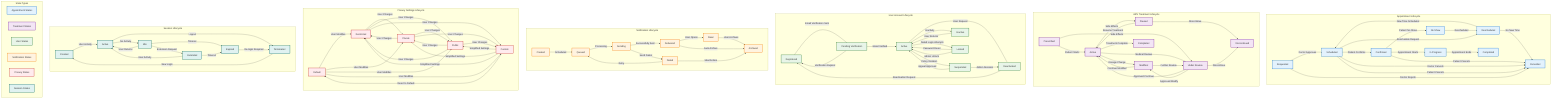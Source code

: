 graph TB
    %% Appointment States
    subgraph "Appointment Lifecycle"
        A1[Requested]
        A2[Scheduled]
        A3[Confirmed]
        A4[In Progress]
        A5[Completed]
        A6[Cancelled]
        A7[No Show]
        A8[Rescheduled]
        
        A1 -->|Doctor Approves| A2
        A1 -->|Doctor Rejects| A6
        A2 -->|Patient Confirms| A3
        A2 -->|Patient Cancels| A6
        A2 -->|Doctor Cancels| A6
        A2 -->|Reschedule Request| A8
        A3 -->|Appointment Starts| A4
        A3 -->|Patient Cancels| A6
        A3 -->|Patient No Show| A7
        A4 -->|Appointment Ends| A5
        A8 -->|New Time Scheduled| A2
        A8 -->|No New Time| A6
        A7 -->|Rescheduled| A8
    end
    
    %% ARV Treatment States
    subgraph "ARV Treatment Lifecycle"
        T1[Prescribed]
        T2[Active]
        T3[Paused]
        T4[Modified]
        T5[Completed]
        T6[Discontinued]
        T7[Under Review]
        
        T1 -->|Patient Starts| T2
        T1 -->|Side Effects| T7
        T2 -->|Side Effects| T3
        T2 -->|Dosage Change| T4
        T2 -->|Treatment Complete| T5
        T2 -->|Medical Review| T7
        T3 -->|Resume Treatment| T2
        T3 -->|Discontinue| T6
        T4 -->|Continue Modified| T2
        T4 -->|Further Review| T7
        T7 -->|Approved Continue| T2
        T7 -->|Approved Modify| T4
        T7 -->|Discontinue| T6
    end
    
    %% User Account States
    subgraph "User Account Lifecycle"
        U1[Registered]
        U2[Pending Verification]
        U3[Active]
        U4[Suspended]
        U5[Inactive]
        U6[Locked]
        U7[Deactivated]
        
        U1 -->|Email Verification Sent| U2
        U2 -->|Email Verified| U3
        U2 -->|Verification Expired| U1
        U3 -->|Policy Violation| U4
        U3 -->|Inactivity| U5
        U3 -->|Failed Login Attempts| U6
        U3 -->|User Request| U7
        U4 -->|Appeal Approved| U3
        U4 -->|Admin Decision| U7
        U5 -->|User Returns| U3
        U6 -->|Password Reset| U3
        U6 -->|Admin Unlock| U3
        U7 -->|Reactivation Request| U1
    end
    
    %% Notification States
    subgraph "Notification Lifecycle"
        N1[Created]
        N2[Queued]
        N3[Sending]
        N4[Delivered]
        N5[Failed]
        N6[Read]
        N7[Archived]
        
        N1 -->|Scheduled| N2
        N2 -->|Processing| N3
        N3 -->|Successfully Sent| N4
        N3 -->|Send Failed| N5
        N4 -->|User Opens| N6
        N4 -->|Auto Archive| N7
        N5 -->|Retry| N2
        N5 -->|Max Retries| N7
        N6 -->|User Archives| N7
    end
    
    %% Patient Privacy States
    subgraph "Privacy Settings Lifecycle"
        P1[Default]
        P2[Restricted]
        P3[Private]
        P4[Public]
        P5[Custom]
        
        P1 -->|User Modifies| P2
        P1 -->|User Modifies| P3
        P1 -->|User Modifies| P4
        P1 -->|User Modifies| P5
        P2 -->|User Changes| P3
        P2 -->|User Changes| P4
        P2 -->|User Changes| P5
        P3 -->|User Changes| P2
        P3 -->|User Changes| P4
        P3 -->|User Changes| P5
        P4 -->|User Changes| P2
        P4 -->|User Changes| P3
        P4 -->|User Changes| P5
        P5 -->|Reset to Default| P1
        P5 -->|Simplified Settings| P2
        P5 -->|Simplified Settings| P3
        P5 -->|Simplified Settings| P4
    end
    
    %% System Session States
    subgraph "Session Lifecycle"
        S1[Created]
        S2[Active]
        S3[Idle]
        S4[Extended]
        S5[Expired]
        S6[Terminated]
        
        S1 -->|User Activity| S2
        S2 -->|No Activity| S3
        S2 -->|Logout| S6
        S3 -->|User Returns| S2
        S3 -->|Timeout| S5
        S3 -->|Extension Request| S4
        S4 -->|User Activity| S2
        S4 -->|Timeout| S5
        S5 -->|Re-login Required| S6
        S6 -->|New Login| S1
    end
    
    %% Styling
    classDef appointment fill:#e3f2fd,stroke:#1976d2,stroke-width:2px
    classDef treatment fill:#f3e5f5,stroke:#7b1fa2,stroke-width:2px
    classDef user fill:#e8f5e8,stroke:#2e7d32,stroke-width:2px
    classDef notification fill:#fff3e0,stroke:#f57c00,stroke-width:2px
    classDef privacy fill:#ffebee,stroke:#c62828,stroke-width:2px
    classDef session fill:#e0f2f1,stroke:#00695c,stroke-width:2px
    
    class A1,A2,A3,A4,A5,A6,A7,A8 appointment
    class T1,T2,T3,T4,T5,T6,T7 treatment
    class U1,U2,U3,U4,U5,U6,U7 user
    class N1,N2,N3,N4,N5,N6,N7 notification
    class P1,P2,P3,P4,P5 privacy
    class S1,S2,S3,S4,S5,S6 session
    
    %% State Descriptions
    subgraph "State Types"
        L1[Appointment States]:::appointment
        L2[Treatment States]:::treatment
        L3[User States]:::user
        L4[Notification States]:::notification
        L5[Privacy States]:::privacy
        L6[Session States]:::session
    end